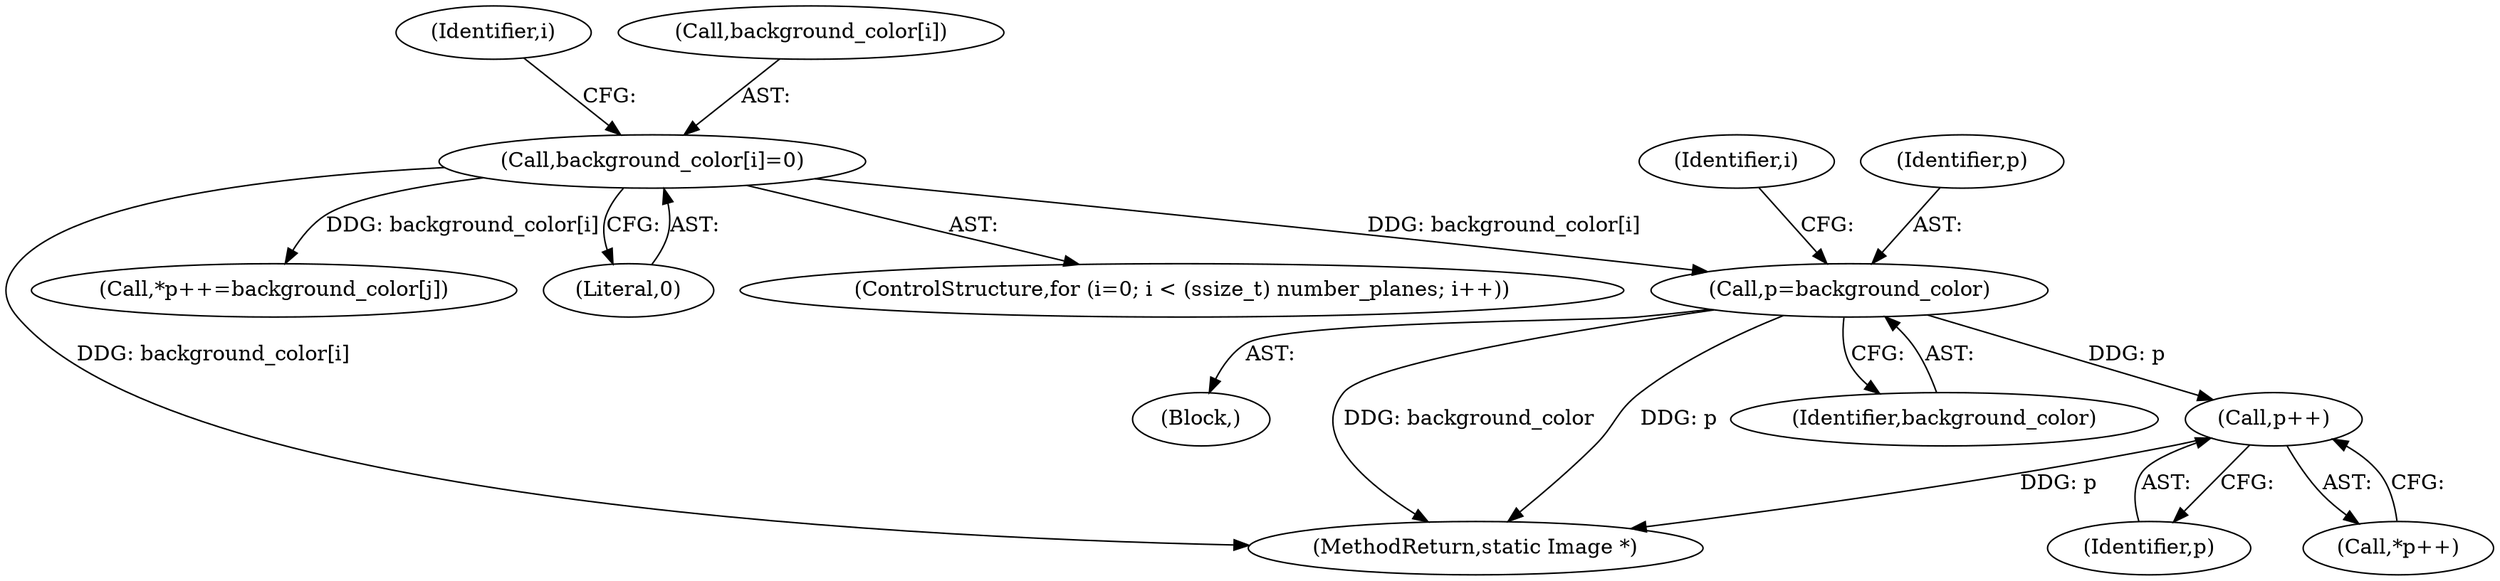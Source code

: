 digraph "0_ImageMagick_2ad6d33493750a28a5a655d319a8e0b16c392de1@pointer" {
"1000365" [label="(Call,p=background_color)"];
"1000354" [label="(Call,background_color[i]=0)"];
"1000381" [label="(Call,p++)"];
"1000353" [label="(Identifier,i)"];
"1000370" [label="(Identifier,i)"];
"1000343" [label="(ControlStructure,for (i=0; i < (ssize_t) number_planes; i++))"];
"1000364" [label="(Block,)"];
"1000381" [label="(Call,p++)"];
"1000380" [label="(Call,*p++)"];
"1000366" [label="(Identifier,p)"];
"1000365" [label="(Call,p=background_color)"];
"1001955" [label="(MethodReturn,static Image *)"];
"1000355" [label="(Call,background_color[i])"];
"1000738" [label="(Call,*p++=background_color[j])"];
"1000382" [label="(Identifier,p)"];
"1000358" [label="(Literal,0)"];
"1000354" [label="(Call,background_color[i]=0)"];
"1000367" [label="(Identifier,background_color)"];
"1000365" -> "1000364"  [label="AST: "];
"1000365" -> "1000367"  [label="CFG: "];
"1000366" -> "1000365"  [label="AST: "];
"1000367" -> "1000365"  [label="AST: "];
"1000370" -> "1000365"  [label="CFG: "];
"1000365" -> "1001955"  [label="DDG: background_color"];
"1000365" -> "1001955"  [label="DDG: p"];
"1000354" -> "1000365"  [label="DDG: background_color[i]"];
"1000365" -> "1000381"  [label="DDG: p"];
"1000354" -> "1000343"  [label="AST: "];
"1000354" -> "1000358"  [label="CFG: "];
"1000355" -> "1000354"  [label="AST: "];
"1000358" -> "1000354"  [label="AST: "];
"1000353" -> "1000354"  [label="CFG: "];
"1000354" -> "1001955"  [label="DDG: background_color[i]"];
"1000354" -> "1000738"  [label="DDG: background_color[i]"];
"1000381" -> "1000380"  [label="AST: "];
"1000381" -> "1000382"  [label="CFG: "];
"1000382" -> "1000381"  [label="AST: "];
"1000380" -> "1000381"  [label="CFG: "];
"1000381" -> "1001955"  [label="DDG: p"];
}
